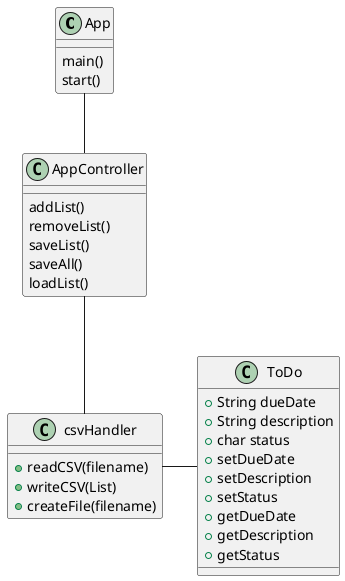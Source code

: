 @startuml
'https://plantuml.com/sequence-diagram

class App{
    main()
    start()
}
class AppController{
    addList()
    removeList()
    saveList()
    saveAll()
    loadList()
}
class ToDo{
    +String dueDate
    +String description
    +char status
    +setDueDate
    +setDescription
    +setStatus
    +getDueDate
    +getDescription
    +getStatus
}

class csvHandler {
    + readCSV(filename)
    + writeCSV(List)
    + createFile(filename)
}
App -- AppController
AppController -- csvHandler
csvHandler - ToDo
@enduml